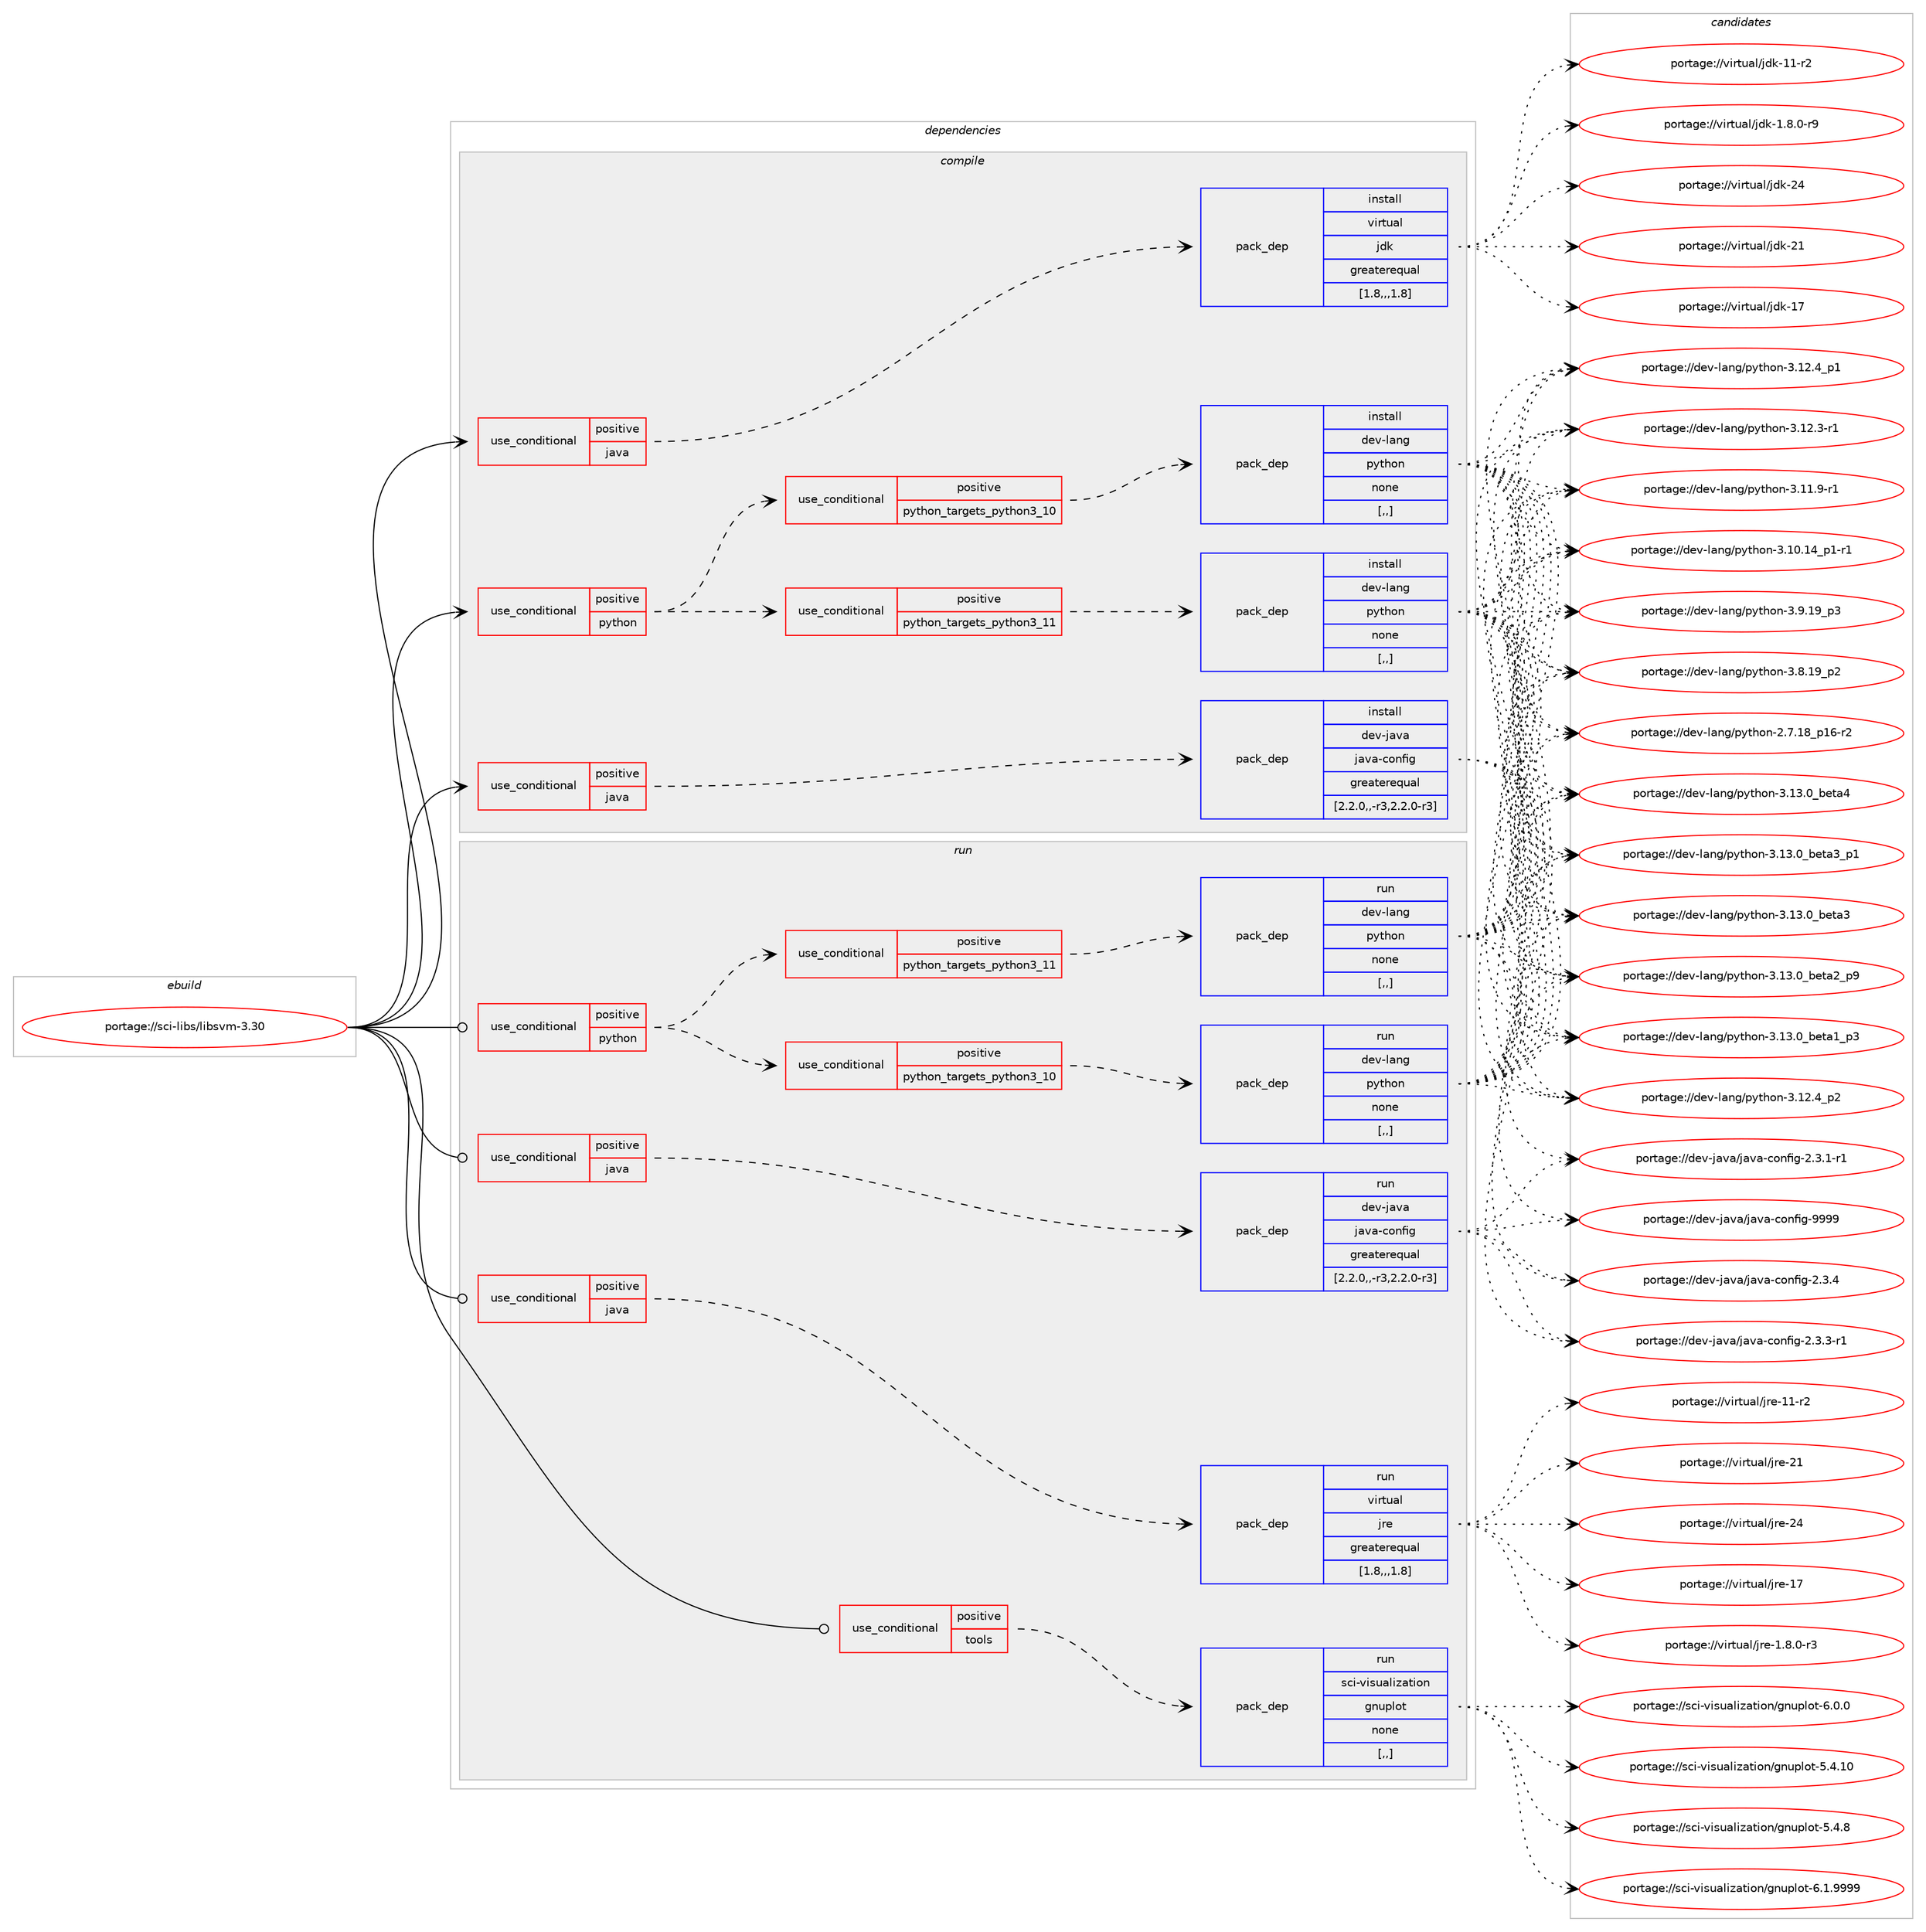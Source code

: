 digraph prolog {

# *************
# Graph options
# *************

newrank=true;
concentrate=true;
compound=true;
graph [rankdir=LR,fontname=Helvetica,fontsize=10,ranksep=1.5];#, ranksep=2.5, nodesep=0.2];
edge  [arrowhead=vee];
node  [fontname=Helvetica,fontsize=10];

# **********
# The ebuild
# **********

subgraph cluster_leftcol {
color=gray;
label=<<i>ebuild</i>>;
id [label="portage://sci-libs/libsvm-3.30", color=red, width=4, href="../sci-libs/libsvm-3.30.svg"];
}

# ****************
# The dependencies
# ****************

subgraph cluster_midcol {
color=gray;
label=<<i>dependencies</i>>;
subgraph cluster_compile {
fillcolor="#eeeeee";
style=filled;
label=<<i>compile</i>>;
subgraph cond106907 {
dependency403918 [label=<<TABLE BORDER="0" CELLBORDER="1" CELLSPACING="0" CELLPADDING="4"><TR><TD ROWSPAN="3" CELLPADDING="10">use_conditional</TD></TR><TR><TD>positive</TD></TR><TR><TD>java</TD></TR></TABLE>>, shape=none, color=red];
subgraph pack294139 {
dependency403919 [label=<<TABLE BORDER="0" CELLBORDER="1" CELLSPACING="0" CELLPADDING="4" WIDTH="220"><TR><TD ROWSPAN="6" CELLPADDING="30">pack_dep</TD></TR><TR><TD WIDTH="110">install</TD></TR><TR><TD>dev-java</TD></TR><TR><TD>java-config</TD></TR><TR><TD>greaterequal</TD></TR><TR><TD>[2.2.0,,-r3,2.2.0-r3]</TD></TR></TABLE>>, shape=none, color=blue];
}
dependency403918:e -> dependency403919:w [weight=20,style="dashed",arrowhead="vee"];
}
id:e -> dependency403918:w [weight=20,style="solid",arrowhead="vee"];
subgraph cond106908 {
dependency403920 [label=<<TABLE BORDER="0" CELLBORDER="1" CELLSPACING="0" CELLPADDING="4"><TR><TD ROWSPAN="3" CELLPADDING="10">use_conditional</TD></TR><TR><TD>positive</TD></TR><TR><TD>java</TD></TR></TABLE>>, shape=none, color=red];
subgraph pack294140 {
dependency403921 [label=<<TABLE BORDER="0" CELLBORDER="1" CELLSPACING="0" CELLPADDING="4" WIDTH="220"><TR><TD ROWSPAN="6" CELLPADDING="30">pack_dep</TD></TR><TR><TD WIDTH="110">install</TD></TR><TR><TD>virtual</TD></TR><TR><TD>jdk</TD></TR><TR><TD>greaterequal</TD></TR><TR><TD>[1.8,,,1.8]</TD></TR></TABLE>>, shape=none, color=blue];
}
dependency403920:e -> dependency403921:w [weight=20,style="dashed",arrowhead="vee"];
}
id:e -> dependency403920:w [weight=20,style="solid",arrowhead="vee"];
subgraph cond106909 {
dependency403922 [label=<<TABLE BORDER="0" CELLBORDER="1" CELLSPACING="0" CELLPADDING="4"><TR><TD ROWSPAN="3" CELLPADDING="10">use_conditional</TD></TR><TR><TD>positive</TD></TR><TR><TD>python</TD></TR></TABLE>>, shape=none, color=red];
subgraph cond106910 {
dependency403923 [label=<<TABLE BORDER="0" CELLBORDER="1" CELLSPACING="0" CELLPADDING="4"><TR><TD ROWSPAN="3" CELLPADDING="10">use_conditional</TD></TR><TR><TD>positive</TD></TR><TR><TD>python_targets_python3_10</TD></TR></TABLE>>, shape=none, color=red];
subgraph pack294141 {
dependency403924 [label=<<TABLE BORDER="0" CELLBORDER="1" CELLSPACING="0" CELLPADDING="4" WIDTH="220"><TR><TD ROWSPAN="6" CELLPADDING="30">pack_dep</TD></TR><TR><TD WIDTH="110">install</TD></TR><TR><TD>dev-lang</TD></TR><TR><TD>python</TD></TR><TR><TD>none</TD></TR><TR><TD>[,,]</TD></TR></TABLE>>, shape=none, color=blue];
}
dependency403923:e -> dependency403924:w [weight=20,style="dashed",arrowhead="vee"];
}
dependency403922:e -> dependency403923:w [weight=20,style="dashed",arrowhead="vee"];
subgraph cond106911 {
dependency403925 [label=<<TABLE BORDER="0" CELLBORDER="1" CELLSPACING="0" CELLPADDING="4"><TR><TD ROWSPAN="3" CELLPADDING="10">use_conditional</TD></TR><TR><TD>positive</TD></TR><TR><TD>python_targets_python3_11</TD></TR></TABLE>>, shape=none, color=red];
subgraph pack294142 {
dependency403926 [label=<<TABLE BORDER="0" CELLBORDER="1" CELLSPACING="0" CELLPADDING="4" WIDTH="220"><TR><TD ROWSPAN="6" CELLPADDING="30">pack_dep</TD></TR><TR><TD WIDTH="110">install</TD></TR><TR><TD>dev-lang</TD></TR><TR><TD>python</TD></TR><TR><TD>none</TD></TR><TR><TD>[,,]</TD></TR></TABLE>>, shape=none, color=blue];
}
dependency403925:e -> dependency403926:w [weight=20,style="dashed",arrowhead="vee"];
}
dependency403922:e -> dependency403925:w [weight=20,style="dashed",arrowhead="vee"];
}
id:e -> dependency403922:w [weight=20,style="solid",arrowhead="vee"];
}
subgraph cluster_compileandrun {
fillcolor="#eeeeee";
style=filled;
label=<<i>compile and run</i>>;
}
subgraph cluster_run {
fillcolor="#eeeeee";
style=filled;
label=<<i>run</i>>;
subgraph cond106912 {
dependency403927 [label=<<TABLE BORDER="0" CELLBORDER="1" CELLSPACING="0" CELLPADDING="4"><TR><TD ROWSPAN="3" CELLPADDING="10">use_conditional</TD></TR><TR><TD>positive</TD></TR><TR><TD>java</TD></TR></TABLE>>, shape=none, color=red];
subgraph pack294143 {
dependency403928 [label=<<TABLE BORDER="0" CELLBORDER="1" CELLSPACING="0" CELLPADDING="4" WIDTH="220"><TR><TD ROWSPAN="6" CELLPADDING="30">pack_dep</TD></TR><TR><TD WIDTH="110">run</TD></TR><TR><TD>dev-java</TD></TR><TR><TD>java-config</TD></TR><TR><TD>greaterequal</TD></TR><TR><TD>[2.2.0,,-r3,2.2.0-r3]</TD></TR></TABLE>>, shape=none, color=blue];
}
dependency403927:e -> dependency403928:w [weight=20,style="dashed",arrowhead="vee"];
}
id:e -> dependency403927:w [weight=20,style="solid",arrowhead="odot"];
subgraph cond106913 {
dependency403929 [label=<<TABLE BORDER="0" CELLBORDER="1" CELLSPACING="0" CELLPADDING="4"><TR><TD ROWSPAN="3" CELLPADDING="10">use_conditional</TD></TR><TR><TD>positive</TD></TR><TR><TD>java</TD></TR></TABLE>>, shape=none, color=red];
subgraph pack294144 {
dependency403930 [label=<<TABLE BORDER="0" CELLBORDER="1" CELLSPACING="0" CELLPADDING="4" WIDTH="220"><TR><TD ROWSPAN="6" CELLPADDING="30">pack_dep</TD></TR><TR><TD WIDTH="110">run</TD></TR><TR><TD>virtual</TD></TR><TR><TD>jre</TD></TR><TR><TD>greaterequal</TD></TR><TR><TD>[1.8,,,1.8]</TD></TR></TABLE>>, shape=none, color=blue];
}
dependency403929:e -> dependency403930:w [weight=20,style="dashed",arrowhead="vee"];
}
id:e -> dependency403929:w [weight=20,style="solid",arrowhead="odot"];
subgraph cond106914 {
dependency403931 [label=<<TABLE BORDER="0" CELLBORDER="1" CELLSPACING="0" CELLPADDING="4"><TR><TD ROWSPAN="3" CELLPADDING="10">use_conditional</TD></TR><TR><TD>positive</TD></TR><TR><TD>python</TD></TR></TABLE>>, shape=none, color=red];
subgraph cond106915 {
dependency403932 [label=<<TABLE BORDER="0" CELLBORDER="1" CELLSPACING="0" CELLPADDING="4"><TR><TD ROWSPAN="3" CELLPADDING="10">use_conditional</TD></TR><TR><TD>positive</TD></TR><TR><TD>python_targets_python3_10</TD></TR></TABLE>>, shape=none, color=red];
subgraph pack294145 {
dependency403933 [label=<<TABLE BORDER="0" CELLBORDER="1" CELLSPACING="0" CELLPADDING="4" WIDTH="220"><TR><TD ROWSPAN="6" CELLPADDING="30">pack_dep</TD></TR><TR><TD WIDTH="110">run</TD></TR><TR><TD>dev-lang</TD></TR><TR><TD>python</TD></TR><TR><TD>none</TD></TR><TR><TD>[,,]</TD></TR></TABLE>>, shape=none, color=blue];
}
dependency403932:e -> dependency403933:w [weight=20,style="dashed",arrowhead="vee"];
}
dependency403931:e -> dependency403932:w [weight=20,style="dashed",arrowhead="vee"];
subgraph cond106916 {
dependency403934 [label=<<TABLE BORDER="0" CELLBORDER="1" CELLSPACING="0" CELLPADDING="4"><TR><TD ROWSPAN="3" CELLPADDING="10">use_conditional</TD></TR><TR><TD>positive</TD></TR><TR><TD>python_targets_python3_11</TD></TR></TABLE>>, shape=none, color=red];
subgraph pack294146 {
dependency403935 [label=<<TABLE BORDER="0" CELLBORDER="1" CELLSPACING="0" CELLPADDING="4" WIDTH="220"><TR><TD ROWSPAN="6" CELLPADDING="30">pack_dep</TD></TR><TR><TD WIDTH="110">run</TD></TR><TR><TD>dev-lang</TD></TR><TR><TD>python</TD></TR><TR><TD>none</TD></TR><TR><TD>[,,]</TD></TR></TABLE>>, shape=none, color=blue];
}
dependency403934:e -> dependency403935:w [weight=20,style="dashed",arrowhead="vee"];
}
dependency403931:e -> dependency403934:w [weight=20,style="dashed",arrowhead="vee"];
}
id:e -> dependency403931:w [weight=20,style="solid",arrowhead="odot"];
subgraph cond106917 {
dependency403936 [label=<<TABLE BORDER="0" CELLBORDER="1" CELLSPACING="0" CELLPADDING="4"><TR><TD ROWSPAN="3" CELLPADDING="10">use_conditional</TD></TR><TR><TD>positive</TD></TR><TR><TD>tools</TD></TR></TABLE>>, shape=none, color=red];
subgraph pack294147 {
dependency403937 [label=<<TABLE BORDER="0" CELLBORDER="1" CELLSPACING="0" CELLPADDING="4" WIDTH="220"><TR><TD ROWSPAN="6" CELLPADDING="30">pack_dep</TD></TR><TR><TD WIDTH="110">run</TD></TR><TR><TD>sci-visualization</TD></TR><TR><TD>gnuplot</TD></TR><TR><TD>none</TD></TR><TR><TD>[,,]</TD></TR></TABLE>>, shape=none, color=blue];
}
dependency403936:e -> dependency403937:w [weight=20,style="dashed",arrowhead="vee"];
}
id:e -> dependency403936:w [weight=20,style="solid",arrowhead="odot"];
}
}

# **************
# The candidates
# **************

subgraph cluster_choices {
rank=same;
color=gray;
label=<<i>candidates</i>>;

subgraph choice294139 {
color=black;
nodesep=1;
choice10010111845106971189747106971189745991111101021051034557575757 [label="portage://dev-java/java-config-9999", color=red, width=4,href="../dev-java/java-config-9999.svg"];
choice1001011184510697118974710697118974599111110102105103455046514652 [label="portage://dev-java/java-config-2.3.4", color=red, width=4,href="../dev-java/java-config-2.3.4.svg"];
choice10010111845106971189747106971189745991111101021051034550465146514511449 [label="portage://dev-java/java-config-2.3.3-r1", color=red, width=4,href="../dev-java/java-config-2.3.3-r1.svg"];
choice10010111845106971189747106971189745991111101021051034550465146494511449 [label="portage://dev-java/java-config-2.3.1-r1", color=red, width=4,href="../dev-java/java-config-2.3.1-r1.svg"];
dependency403919:e -> choice10010111845106971189747106971189745991111101021051034557575757:w [style=dotted,weight="100"];
dependency403919:e -> choice1001011184510697118974710697118974599111110102105103455046514652:w [style=dotted,weight="100"];
dependency403919:e -> choice10010111845106971189747106971189745991111101021051034550465146514511449:w [style=dotted,weight="100"];
dependency403919:e -> choice10010111845106971189747106971189745991111101021051034550465146494511449:w [style=dotted,weight="100"];
}
subgraph choice294140 {
color=black;
nodesep=1;
choice1181051141161179710847106100107455052 [label="portage://virtual/jdk-24", color=red, width=4,href="../virtual/jdk-24.svg"];
choice1181051141161179710847106100107455049 [label="portage://virtual/jdk-21", color=red, width=4,href="../virtual/jdk-21.svg"];
choice1181051141161179710847106100107454955 [label="portage://virtual/jdk-17", color=red, width=4,href="../virtual/jdk-17.svg"];
choice11810511411611797108471061001074549494511450 [label="portage://virtual/jdk-11-r2", color=red, width=4,href="../virtual/jdk-11-r2.svg"];
choice11810511411611797108471061001074549465646484511457 [label="portage://virtual/jdk-1.8.0-r9", color=red, width=4,href="../virtual/jdk-1.8.0-r9.svg"];
dependency403921:e -> choice1181051141161179710847106100107455052:w [style=dotted,weight="100"];
dependency403921:e -> choice1181051141161179710847106100107455049:w [style=dotted,weight="100"];
dependency403921:e -> choice1181051141161179710847106100107454955:w [style=dotted,weight="100"];
dependency403921:e -> choice11810511411611797108471061001074549494511450:w [style=dotted,weight="100"];
dependency403921:e -> choice11810511411611797108471061001074549465646484511457:w [style=dotted,weight="100"];
}
subgraph choice294141 {
color=black;
nodesep=1;
choice1001011184510897110103471121211161041111104551464951464895981011169752 [label="portage://dev-lang/python-3.13.0_beta4", color=red, width=4,href="../dev-lang/python-3.13.0_beta4.svg"];
choice10010111845108971101034711212111610411111045514649514648959810111697519511249 [label="portage://dev-lang/python-3.13.0_beta3_p1", color=red, width=4,href="../dev-lang/python-3.13.0_beta3_p1.svg"];
choice1001011184510897110103471121211161041111104551464951464895981011169751 [label="portage://dev-lang/python-3.13.0_beta3", color=red, width=4,href="../dev-lang/python-3.13.0_beta3.svg"];
choice10010111845108971101034711212111610411111045514649514648959810111697509511257 [label="portage://dev-lang/python-3.13.0_beta2_p9", color=red, width=4,href="../dev-lang/python-3.13.0_beta2_p9.svg"];
choice10010111845108971101034711212111610411111045514649514648959810111697499511251 [label="portage://dev-lang/python-3.13.0_beta1_p3", color=red, width=4,href="../dev-lang/python-3.13.0_beta1_p3.svg"];
choice100101118451089711010347112121116104111110455146495046529511250 [label="portage://dev-lang/python-3.12.4_p2", color=red, width=4,href="../dev-lang/python-3.12.4_p2.svg"];
choice100101118451089711010347112121116104111110455146495046529511249 [label="portage://dev-lang/python-3.12.4_p1", color=red, width=4,href="../dev-lang/python-3.12.4_p1.svg"];
choice100101118451089711010347112121116104111110455146495046514511449 [label="portage://dev-lang/python-3.12.3-r1", color=red, width=4,href="../dev-lang/python-3.12.3-r1.svg"];
choice100101118451089711010347112121116104111110455146494946574511449 [label="portage://dev-lang/python-3.11.9-r1", color=red, width=4,href="../dev-lang/python-3.11.9-r1.svg"];
choice100101118451089711010347112121116104111110455146494846495295112494511449 [label="portage://dev-lang/python-3.10.14_p1-r1", color=red, width=4,href="../dev-lang/python-3.10.14_p1-r1.svg"];
choice100101118451089711010347112121116104111110455146574649579511251 [label="portage://dev-lang/python-3.9.19_p3", color=red, width=4,href="../dev-lang/python-3.9.19_p3.svg"];
choice100101118451089711010347112121116104111110455146564649579511250 [label="portage://dev-lang/python-3.8.19_p2", color=red, width=4,href="../dev-lang/python-3.8.19_p2.svg"];
choice100101118451089711010347112121116104111110455046554649569511249544511450 [label="portage://dev-lang/python-2.7.18_p16-r2", color=red, width=4,href="../dev-lang/python-2.7.18_p16-r2.svg"];
dependency403924:e -> choice1001011184510897110103471121211161041111104551464951464895981011169752:w [style=dotted,weight="100"];
dependency403924:e -> choice10010111845108971101034711212111610411111045514649514648959810111697519511249:w [style=dotted,weight="100"];
dependency403924:e -> choice1001011184510897110103471121211161041111104551464951464895981011169751:w [style=dotted,weight="100"];
dependency403924:e -> choice10010111845108971101034711212111610411111045514649514648959810111697509511257:w [style=dotted,weight="100"];
dependency403924:e -> choice10010111845108971101034711212111610411111045514649514648959810111697499511251:w [style=dotted,weight="100"];
dependency403924:e -> choice100101118451089711010347112121116104111110455146495046529511250:w [style=dotted,weight="100"];
dependency403924:e -> choice100101118451089711010347112121116104111110455146495046529511249:w [style=dotted,weight="100"];
dependency403924:e -> choice100101118451089711010347112121116104111110455146495046514511449:w [style=dotted,weight="100"];
dependency403924:e -> choice100101118451089711010347112121116104111110455146494946574511449:w [style=dotted,weight="100"];
dependency403924:e -> choice100101118451089711010347112121116104111110455146494846495295112494511449:w [style=dotted,weight="100"];
dependency403924:e -> choice100101118451089711010347112121116104111110455146574649579511251:w [style=dotted,weight="100"];
dependency403924:e -> choice100101118451089711010347112121116104111110455146564649579511250:w [style=dotted,weight="100"];
dependency403924:e -> choice100101118451089711010347112121116104111110455046554649569511249544511450:w [style=dotted,weight="100"];
}
subgraph choice294142 {
color=black;
nodesep=1;
choice1001011184510897110103471121211161041111104551464951464895981011169752 [label="portage://dev-lang/python-3.13.0_beta4", color=red, width=4,href="../dev-lang/python-3.13.0_beta4.svg"];
choice10010111845108971101034711212111610411111045514649514648959810111697519511249 [label="portage://dev-lang/python-3.13.0_beta3_p1", color=red, width=4,href="../dev-lang/python-3.13.0_beta3_p1.svg"];
choice1001011184510897110103471121211161041111104551464951464895981011169751 [label="portage://dev-lang/python-3.13.0_beta3", color=red, width=4,href="../dev-lang/python-3.13.0_beta3.svg"];
choice10010111845108971101034711212111610411111045514649514648959810111697509511257 [label="portage://dev-lang/python-3.13.0_beta2_p9", color=red, width=4,href="../dev-lang/python-3.13.0_beta2_p9.svg"];
choice10010111845108971101034711212111610411111045514649514648959810111697499511251 [label="portage://dev-lang/python-3.13.0_beta1_p3", color=red, width=4,href="../dev-lang/python-3.13.0_beta1_p3.svg"];
choice100101118451089711010347112121116104111110455146495046529511250 [label="portage://dev-lang/python-3.12.4_p2", color=red, width=4,href="../dev-lang/python-3.12.4_p2.svg"];
choice100101118451089711010347112121116104111110455146495046529511249 [label="portage://dev-lang/python-3.12.4_p1", color=red, width=4,href="../dev-lang/python-3.12.4_p1.svg"];
choice100101118451089711010347112121116104111110455146495046514511449 [label="portage://dev-lang/python-3.12.3-r1", color=red, width=4,href="../dev-lang/python-3.12.3-r1.svg"];
choice100101118451089711010347112121116104111110455146494946574511449 [label="portage://dev-lang/python-3.11.9-r1", color=red, width=4,href="../dev-lang/python-3.11.9-r1.svg"];
choice100101118451089711010347112121116104111110455146494846495295112494511449 [label="portage://dev-lang/python-3.10.14_p1-r1", color=red, width=4,href="../dev-lang/python-3.10.14_p1-r1.svg"];
choice100101118451089711010347112121116104111110455146574649579511251 [label="portage://dev-lang/python-3.9.19_p3", color=red, width=4,href="../dev-lang/python-3.9.19_p3.svg"];
choice100101118451089711010347112121116104111110455146564649579511250 [label="portage://dev-lang/python-3.8.19_p2", color=red, width=4,href="../dev-lang/python-3.8.19_p2.svg"];
choice100101118451089711010347112121116104111110455046554649569511249544511450 [label="portage://dev-lang/python-2.7.18_p16-r2", color=red, width=4,href="../dev-lang/python-2.7.18_p16-r2.svg"];
dependency403926:e -> choice1001011184510897110103471121211161041111104551464951464895981011169752:w [style=dotted,weight="100"];
dependency403926:e -> choice10010111845108971101034711212111610411111045514649514648959810111697519511249:w [style=dotted,weight="100"];
dependency403926:e -> choice1001011184510897110103471121211161041111104551464951464895981011169751:w [style=dotted,weight="100"];
dependency403926:e -> choice10010111845108971101034711212111610411111045514649514648959810111697509511257:w [style=dotted,weight="100"];
dependency403926:e -> choice10010111845108971101034711212111610411111045514649514648959810111697499511251:w [style=dotted,weight="100"];
dependency403926:e -> choice100101118451089711010347112121116104111110455146495046529511250:w [style=dotted,weight="100"];
dependency403926:e -> choice100101118451089711010347112121116104111110455146495046529511249:w [style=dotted,weight="100"];
dependency403926:e -> choice100101118451089711010347112121116104111110455146495046514511449:w [style=dotted,weight="100"];
dependency403926:e -> choice100101118451089711010347112121116104111110455146494946574511449:w [style=dotted,weight="100"];
dependency403926:e -> choice100101118451089711010347112121116104111110455146494846495295112494511449:w [style=dotted,weight="100"];
dependency403926:e -> choice100101118451089711010347112121116104111110455146574649579511251:w [style=dotted,weight="100"];
dependency403926:e -> choice100101118451089711010347112121116104111110455146564649579511250:w [style=dotted,weight="100"];
dependency403926:e -> choice100101118451089711010347112121116104111110455046554649569511249544511450:w [style=dotted,weight="100"];
}
subgraph choice294143 {
color=black;
nodesep=1;
choice10010111845106971189747106971189745991111101021051034557575757 [label="portage://dev-java/java-config-9999", color=red, width=4,href="../dev-java/java-config-9999.svg"];
choice1001011184510697118974710697118974599111110102105103455046514652 [label="portage://dev-java/java-config-2.3.4", color=red, width=4,href="../dev-java/java-config-2.3.4.svg"];
choice10010111845106971189747106971189745991111101021051034550465146514511449 [label="portage://dev-java/java-config-2.3.3-r1", color=red, width=4,href="../dev-java/java-config-2.3.3-r1.svg"];
choice10010111845106971189747106971189745991111101021051034550465146494511449 [label="portage://dev-java/java-config-2.3.1-r1", color=red, width=4,href="../dev-java/java-config-2.3.1-r1.svg"];
dependency403928:e -> choice10010111845106971189747106971189745991111101021051034557575757:w [style=dotted,weight="100"];
dependency403928:e -> choice1001011184510697118974710697118974599111110102105103455046514652:w [style=dotted,weight="100"];
dependency403928:e -> choice10010111845106971189747106971189745991111101021051034550465146514511449:w [style=dotted,weight="100"];
dependency403928:e -> choice10010111845106971189747106971189745991111101021051034550465146494511449:w [style=dotted,weight="100"];
}
subgraph choice294144 {
color=black;
nodesep=1;
choice1181051141161179710847106114101455052 [label="portage://virtual/jre-24", color=red, width=4,href="../virtual/jre-24.svg"];
choice1181051141161179710847106114101455049 [label="portage://virtual/jre-21", color=red, width=4,href="../virtual/jre-21.svg"];
choice1181051141161179710847106114101454955 [label="portage://virtual/jre-17", color=red, width=4,href="../virtual/jre-17.svg"];
choice11810511411611797108471061141014549494511450 [label="portage://virtual/jre-11-r2", color=red, width=4,href="../virtual/jre-11-r2.svg"];
choice11810511411611797108471061141014549465646484511451 [label="portage://virtual/jre-1.8.0-r3", color=red, width=4,href="../virtual/jre-1.8.0-r3.svg"];
dependency403930:e -> choice1181051141161179710847106114101455052:w [style=dotted,weight="100"];
dependency403930:e -> choice1181051141161179710847106114101455049:w [style=dotted,weight="100"];
dependency403930:e -> choice1181051141161179710847106114101454955:w [style=dotted,weight="100"];
dependency403930:e -> choice11810511411611797108471061141014549494511450:w [style=dotted,weight="100"];
dependency403930:e -> choice11810511411611797108471061141014549465646484511451:w [style=dotted,weight="100"];
}
subgraph choice294145 {
color=black;
nodesep=1;
choice1001011184510897110103471121211161041111104551464951464895981011169752 [label="portage://dev-lang/python-3.13.0_beta4", color=red, width=4,href="../dev-lang/python-3.13.0_beta4.svg"];
choice10010111845108971101034711212111610411111045514649514648959810111697519511249 [label="portage://dev-lang/python-3.13.0_beta3_p1", color=red, width=4,href="../dev-lang/python-3.13.0_beta3_p1.svg"];
choice1001011184510897110103471121211161041111104551464951464895981011169751 [label="portage://dev-lang/python-3.13.0_beta3", color=red, width=4,href="../dev-lang/python-3.13.0_beta3.svg"];
choice10010111845108971101034711212111610411111045514649514648959810111697509511257 [label="portage://dev-lang/python-3.13.0_beta2_p9", color=red, width=4,href="../dev-lang/python-3.13.0_beta2_p9.svg"];
choice10010111845108971101034711212111610411111045514649514648959810111697499511251 [label="portage://dev-lang/python-3.13.0_beta1_p3", color=red, width=4,href="../dev-lang/python-3.13.0_beta1_p3.svg"];
choice100101118451089711010347112121116104111110455146495046529511250 [label="portage://dev-lang/python-3.12.4_p2", color=red, width=4,href="../dev-lang/python-3.12.4_p2.svg"];
choice100101118451089711010347112121116104111110455146495046529511249 [label="portage://dev-lang/python-3.12.4_p1", color=red, width=4,href="../dev-lang/python-3.12.4_p1.svg"];
choice100101118451089711010347112121116104111110455146495046514511449 [label="portage://dev-lang/python-3.12.3-r1", color=red, width=4,href="../dev-lang/python-3.12.3-r1.svg"];
choice100101118451089711010347112121116104111110455146494946574511449 [label="portage://dev-lang/python-3.11.9-r1", color=red, width=4,href="../dev-lang/python-3.11.9-r1.svg"];
choice100101118451089711010347112121116104111110455146494846495295112494511449 [label="portage://dev-lang/python-3.10.14_p1-r1", color=red, width=4,href="../dev-lang/python-3.10.14_p1-r1.svg"];
choice100101118451089711010347112121116104111110455146574649579511251 [label="portage://dev-lang/python-3.9.19_p3", color=red, width=4,href="../dev-lang/python-3.9.19_p3.svg"];
choice100101118451089711010347112121116104111110455146564649579511250 [label="portage://dev-lang/python-3.8.19_p2", color=red, width=4,href="../dev-lang/python-3.8.19_p2.svg"];
choice100101118451089711010347112121116104111110455046554649569511249544511450 [label="portage://dev-lang/python-2.7.18_p16-r2", color=red, width=4,href="../dev-lang/python-2.7.18_p16-r2.svg"];
dependency403933:e -> choice1001011184510897110103471121211161041111104551464951464895981011169752:w [style=dotted,weight="100"];
dependency403933:e -> choice10010111845108971101034711212111610411111045514649514648959810111697519511249:w [style=dotted,weight="100"];
dependency403933:e -> choice1001011184510897110103471121211161041111104551464951464895981011169751:w [style=dotted,weight="100"];
dependency403933:e -> choice10010111845108971101034711212111610411111045514649514648959810111697509511257:w [style=dotted,weight="100"];
dependency403933:e -> choice10010111845108971101034711212111610411111045514649514648959810111697499511251:w [style=dotted,weight="100"];
dependency403933:e -> choice100101118451089711010347112121116104111110455146495046529511250:w [style=dotted,weight="100"];
dependency403933:e -> choice100101118451089711010347112121116104111110455146495046529511249:w [style=dotted,weight="100"];
dependency403933:e -> choice100101118451089711010347112121116104111110455146495046514511449:w [style=dotted,weight="100"];
dependency403933:e -> choice100101118451089711010347112121116104111110455146494946574511449:w [style=dotted,weight="100"];
dependency403933:e -> choice100101118451089711010347112121116104111110455146494846495295112494511449:w [style=dotted,weight="100"];
dependency403933:e -> choice100101118451089711010347112121116104111110455146574649579511251:w [style=dotted,weight="100"];
dependency403933:e -> choice100101118451089711010347112121116104111110455146564649579511250:w [style=dotted,weight="100"];
dependency403933:e -> choice100101118451089711010347112121116104111110455046554649569511249544511450:w [style=dotted,weight="100"];
}
subgraph choice294146 {
color=black;
nodesep=1;
choice1001011184510897110103471121211161041111104551464951464895981011169752 [label="portage://dev-lang/python-3.13.0_beta4", color=red, width=4,href="../dev-lang/python-3.13.0_beta4.svg"];
choice10010111845108971101034711212111610411111045514649514648959810111697519511249 [label="portage://dev-lang/python-3.13.0_beta3_p1", color=red, width=4,href="../dev-lang/python-3.13.0_beta3_p1.svg"];
choice1001011184510897110103471121211161041111104551464951464895981011169751 [label="portage://dev-lang/python-3.13.0_beta3", color=red, width=4,href="../dev-lang/python-3.13.0_beta3.svg"];
choice10010111845108971101034711212111610411111045514649514648959810111697509511257 [label="portage://dev-lang/python-3.13.0_beta2_p9", color=red, width=4,href="../dev-lang/python-3.13.0_beta2_p9.svg"];
choice10010111845108971101034711212111610411111045514649514648959810111697499511251 [label="portage://dev-lang/python-3.13.0_beta1_p3", color=red, width=4,href="../dev-lang/python-3.13.0_beta1_p3.svg"];
choice100101118451089711010347112121116104111110455146495046529511250 [label="portage://dev-lang/python-3.12.4_p2", color=red, width=4,href="../dev-lang/python-3.12.4_p2.svg"];
choice100101118451089711010347112121116104111110455146495046529511249 [label="portage://dev-lang/python-3.12.4_p1", color=red, width=4,href="../dev-lang/python-3.12.4_p1.svg"];
choice100101118451089711010347112121116104111110455146495046514511449 [label="portage://dev-lang/python-3.12.3-r1", color=red, width=4,href="../dev-lang/python-3.12.3-r1.svg"];
choice100101118451089711010347112121116104111110455146494946574511449 [label="portage://dev-lang/python-3.11.9-r1", color=red, width=4,href="../dev-lang/python-3.11.9-r1.svg"];
choice100101118451089711010347112121116104111110455146494846495295112494511449 [label="portage://dev-lang/python-3.10.14_p1-r1", color=red, width=4,href="../dev-lang/python-3.10.14_p1-r1.svg"];
choice100101118451089711010347112121116104111110455146574649579511251 [label="portage://dev-lang/python-3.9.19_p3", color=red, width=4,href="../dev-lang/python-3.9.19_p3.svg"];
choice100101118451089711010347112121116104111110455146564649579511250 [label="portage://dev-lang/python-3.8.19_p2", color=red, width=4,href="../dev-lang/python-3.8.19_p2.svg"];
choice100101118451089711010347112121116104111110455046554649569511249544511450 [label="portage://dev-lang/python-2.7.18_p16-r2", color=red, width=4,href="../dev-lang/python-2.7.18_p16-r2.svg"];
dependency403935:e -> choice1001011184510897110103471121211161041111104551464951464895981011169752:w [style=dotted,weight="100"];
dependency403935:e -> choice10010111845108971101034711212111610411111045514649514648959810111697519511249:w [style=dotted,weight="100"];
dependency403935:e -> choice1001011184510897110103471121211161041111104551464951464895981011169751:w [style=dotted,weight="100"];
dependency403935:e -> choice10010111845108971101034711212111610411111045514649514648959810111697509511257:w [style=dotted,weight="100"];
dependency403935:e -> choice10010111845108971101034711212111610411111045514649514648959810111697499511251:w [style=dotted,weight="100"];
dependency403935:e -> choice100101118451089711010347112121116104111110455146495046529511250:w [style=dotted,weight="100"];
dependency403935:e -> choice100101118451089711010347112121116104111110455146495046529511249:w [style=dotted,weight="100"];
dependency403935:e -> choice100101118451089711010347112121116104111110455146495046514511449:w [style=dotted,weight="100"];
dependency403935:e -> choice100101118451089711010347112121116104111110455146494946574511449:w [style=dotted,weight="100"];
dependency403935:e -> choice100101118451089711010347112121116104111110455146494846495295112494511449:w [style=dotted,weight="100"];
dependency403935:e -> choice100101118451089711010347112121116104111110455146574649579511251:w [style=dotted,weight="100"];
dependency403935:e -> choice100101118451089711010347112121116104111110455146564649579511250:w [style=dotted,weight="100"];
dependency403935:e -> choice100101118451089711010347112121116104111110455046554649569511249544511450:w [style=dotted,weight="100"];
}
subgraph choice294147 {
color=black;
nodesep=1;
choice1159910545118105115117971081051229711610511111047103110117112108111116455446494657575757 [label="portage://sci-visualization/gnuplot-6.1.9999", color=red, width=4,href="../sci-visualization/gnuplot-6.1.9999.svg"];
choice1159910545118105115117971081051229711610511111047103110117112108111116455446484648 [label="portage://sci-visualization/gnuplot-6.0.0", color=red, width=4,href="../sci-visualization/gnuplot-6.0.0.svg"];
choice115991054511810511511797108105122971161051111104710311011711210811111645534652464948 [label="portage://sci-visualization/gnuplot-5.4.10", color=red, width=4,href="../sci-visualization/gnuplot-5.4.10.svg"];
choice1159910545118105115117971081051229711610511111047103110117112108111116455346524656 [label="portage://sci-visualization/gnuplot-5.4.8", color=red, width=4,href="../sci-visualization/gnuplot-5.4.8.svg"];
dependency403937:e -> choice1159910545118105115117971081051229711610511111047103110117112108111116455446494657575757:w [style=dotted,weight="100"];
dependency403937:e -> choice1159910545118105115117971081051229711610511111047103110117112108111116455446484648:w [style=dotted,weight="100"];
dependency403937:e -> choice115991054511810511511797108105122971161051111104710311011711210811111645534652464948:w [style=dotted,weight="100"];
dependency403937:e -> choice1159910545118105115117971081051229711610511111047103110117112108111116455346524656:w [style=dotted,weight="100"];
}
}

}
